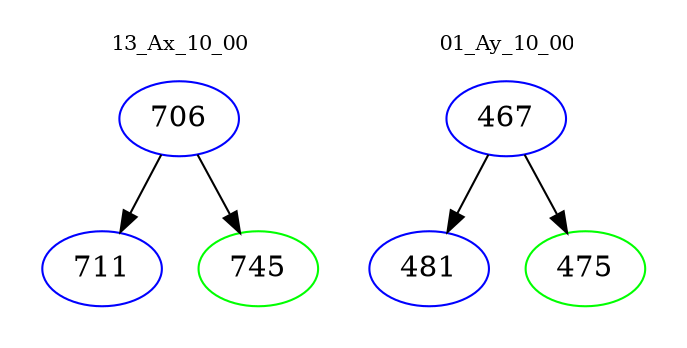 digraph{
subgraph cluster_0 {
color = white
label = "13_Ax_10_00";
fontsize=10;
T0_706 [label="706", color="blue"]
T0_706 -> T0_711 [color="black"]
T0_711 [label="711", color="blue"]
T0_706 -> T0_745 [color="black"]
T0_745 [label="745", color="green"]
}
subgraph cluster_1 {
color = white
label = "01_Ay_10_00";
fontsize=10;
T1_467 [label="467", color="blue"]
T1_467 -> T1_481 [color="black"]
T1_481 [label="481", color="blue"]
T1_467 -> T1_475 [color="black"]
T1_475 [label="475", color="green"]
}
}
